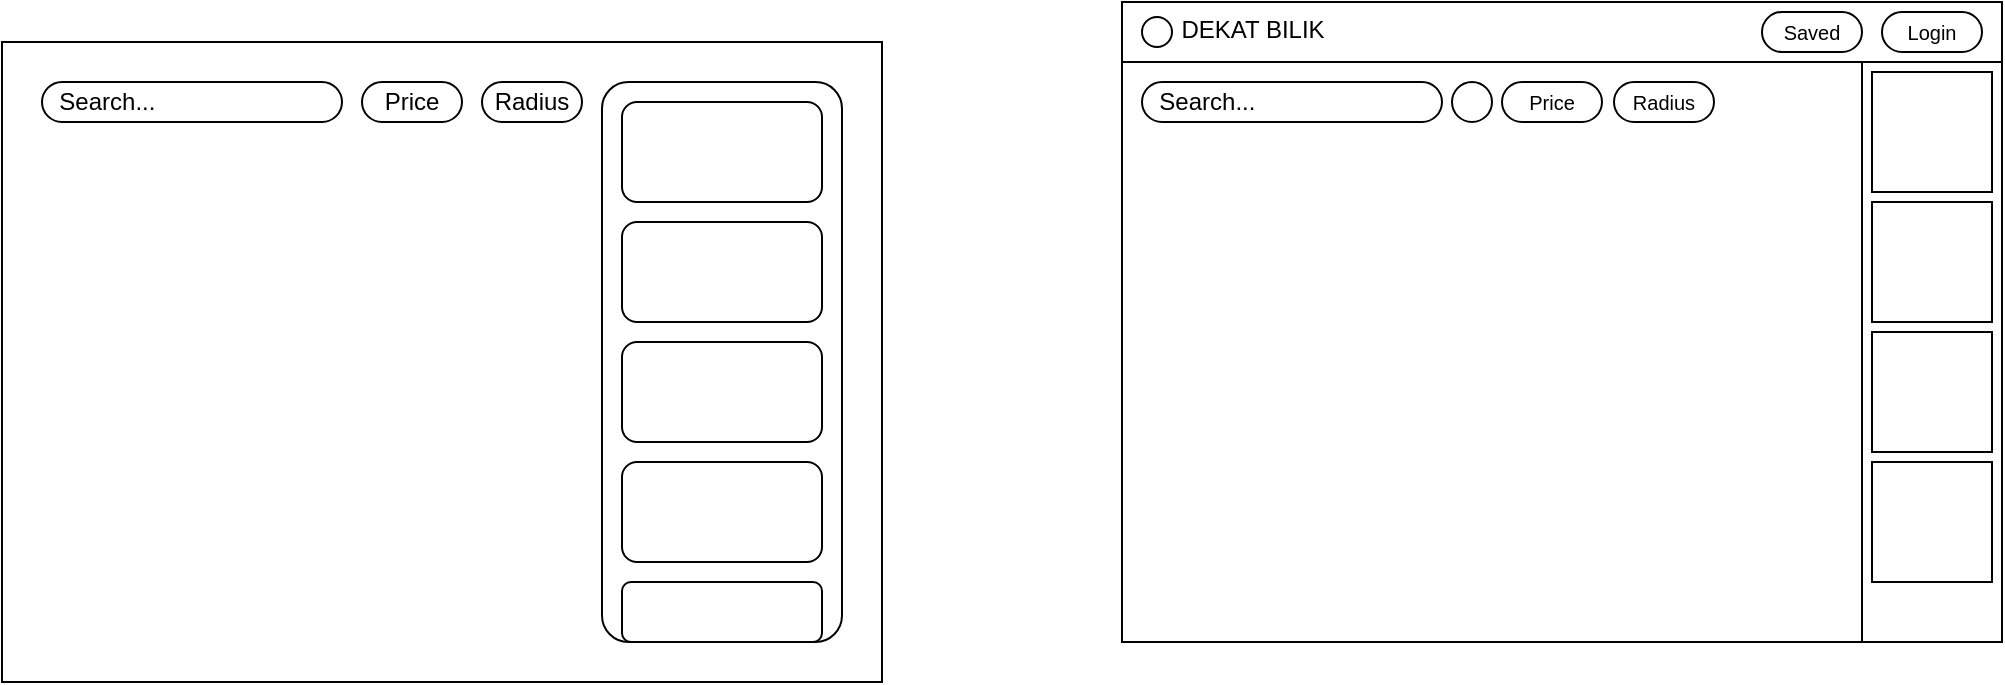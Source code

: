 <mxfile version="28.0.9">
  <diagram name="Page-1" id="rn_7WjOHjOqx-MI5j4iF">
    <mxGraphModel dx="731" dy="391" grid="1" gridSize="10" guides="1" tooltips="1" connect="1" arrows="1" fold="1" page="1" pageScale="1" pageWidth="850" pageHeight="1100" math="0" shadow="0">
      <root>
        <mxCell id="0" />
        <mxCell id="1" parent="0" />
        <mxCell id="qmlK2MABJxRojq-ChtWX-1" value="" style="rounded=1;whiteSpace=wrap;html=1;arcSize=0;" vertex="1" parent="1">
          <mxGeometry x="200" y="220" width="440" height="320" as="geometry" />
        </mxCell>
        <mxCell id="qmlK2MABJxRojq-ChtWX-2" value="" style="rounded=1;whiteSpace=wrap;html=1;arcSize=11;" vertex="1" parent="1">
          <mxGeometry x="500" y="240" width="120" height="280" as="geometry" />
        </mxCell>
        <mxCell id="qmlK2MABJxRojq-ChtWX-7" value="" style="rounded=1;whiteSpace=wrap;html=1;" vertex="1" parent="1">
          <mxGeometry x="510" y="250" width="100" height="50" as="geometry" />
        </mxCell>
        <mxCell id="qmlK2MABJxRojq-ChtWX-8" value="&amp;nbsp; Search..." style="rounded=1;whiteSpace=wrap;html=1;arcSize=50;align=left;" vertex="1" parent="1">
          <mxGeometry x="220" y="240" width="150" height="20" as="geometry" />
        </mxCell>
        <mxCell id="qmlK2MABJxRojq-ChtWX-9" value="Price" style="rounded=1;whiteSpace=wrap;html=1;arcSize=50;" vertex="1" parent="1">
          <mxGeometry x="380" y="240" width="50" height="20" as="geometry" />
        </mxCell>
        <mxCell id="qmlK2MABJxRojq-ChtWX-10" value="&lt;div&gt;Radius&lt;/div&gt;" style="rounded=1;whiteSpace=wrap;html=1;arcSize=50;" vertex="1" parent="1">
          <mxGeometry x="440" y="240" width="50" height="20" as="geometry" />
        </mxCell>
        <mxCell id="qmlK2MABJxRojq-ChtWX-11" value="" style="rounded=1;whiteSpace=wrap;html=1;" vertex="1" parent="1">
          <mxGeometry x="510" y="310" width="100" height="50" as="geometry" />
        </mxCell>
        <mxCell id="qmlK2MABJxRojq-ChtWX-12" value="" style="rounded=1;whiteSpace=wrap;html=1;" vertex="1" parent="1">
          <mxGeometry x="510" y="370" width="100" height="50" as="geometry" />
        </mxCell>
        <mxCell id="qmlK2MABJxRojq-ChtWX-13" value="" style="rounded=1;whiteSpace=wrap;html=1;" vertex="1" parent="1">
          <mxGeometry x="510" y="430" width="100" height="50" as="geometry" />
        </mxCell>
        <mxCell id="qmlK2MABJxRojq-ChtWX-14" value="" style="rounded=1;whiteSpace=wrap;html=1;" vertex="1" parent="1">
          <mxGeometry x="510" y="490" width="100" height="30" as="geometry" />
        </mxCell>
        <mxCell id="qmlK2MABJxRojq-ChtWX-21" value="" style="rounded=1;whiteSpace=wrap;html=1;arcSize=0;" vertex="1" parent="1">
          <mxGeometry x="760" y="200" width="440" height="320" as="geometry" />
        </mxCell>
        <mxCell id="qmlK2MABJxRojq-ChtWX-22" value="" style="rounded=0;whiteSpace=wrap;html=1;" vertex="1" parent="1">
          <mxGeometry x="760" y="200" width="440" height="30" as="geometry" />
        </mxCell>
        <mxCell id="qmlK2MABJxRojq-ChtWX-24" value="" style="rounded=0;whiteSpace=wrap;html=1;" vertex="1" parent="1">
          <mxGeometry x="1130" y="230" width="70" height="290" as="geometry" />
        </mxCell>
        <mxCell id="qmlK2MABJxRojq-ChtWX-25" value="" style="rounded=0;whiteSpace=wrap;html=1;" vertex="1" parent="1">
          <mxGeometry x="1135" y="235" width="60" height="60" as="geometry" />
        </mxCell>
        <mxCell id="qmlK2MABJxRojq-ChtWX-30" value="" style="rounded=0;whiteSpace=wrap;html=1;" vertex="1" parent="1">
          <mxGeometry x="1135" y="300" width="60" height="60" as="geometry" />
        </mxCell>
        <mxCell id="qmlK2MABJxRojq-ChtWX-31" value="" style="rounded=0;whiteSpace=wrap;html=1;" vertex="1" parent="1">
          <mxGeometry x="1135" y="365" width="60" height="60" as="geometry" />
        </mxCell>
        <mxCell id="qmlK2MABJxRojq-ChtWX-32" value="" style="rounded=0;whiteSpace=wrap;html=1;" vertex="1" parent="1">
          <mxGeometry x="1135" y="430" width="60" height="60" as="geometry" />
        </mxCell>
        <mxCell id="qmlK2MABJxRojq-ChtWX-34" value="&amp;nbsp; Search..." style="rounded=1;whiteSpace=wrap;html=1;arcSize=50;align=left;" vertex="1" parent="1">
          <mxGeometry x="770" y="240" width="150" height="20" as="geometry" />
        </mxCell>
        <mxCell id="qmlK2MABJxRojq-ChtWX-35" value="&lt;font style=&quot;font-size: 10px;&quot;&gt;Price&lt;/font&gt;" style="rounded=1;whiteSpace=wrap;html=1;arcSize=50;" vertex="1" parent="1">
          <mxGeometry x="950" y="240" width="50" height="20" as="geometry" />
        </mxCell>
        <mxCell id="qmlK2MABJxRojq-ChtWX-36" value="&lt;div&gt;&lt;font style=&quot;font-size: 10px;&quot;&gt;Radius&lt;/font&gt;&lt;/div&gt;" style="rounded=1;whiteSpace=wrap;html=1;arcSize=50;" vertex="1" parent="1">
          <mxGeometry x="1006" y="240" width="50" height="20" as="geometry" />
        </mxCell>
        <mxCell id="qmlK2MABJxRojq-ChtWX-37" value="&lt;font style=&quot;font-size: 10px;&quot;&gt;Saved&lt;/font&gt;" style="rounded=1;whiteSpace=wrap;html=1;arcSize=50;" vertex="1" parent="1">
          <mxGeometry x="1080" y="205" width="50" height="20" as="geometry" />
        </mxCell>
        <mxCell id="qmlK2MABJxRojq-ChtWX-38" value="&lt;font style=&quot;font-size: 10px;&quot;&gt;Login&lt;/font&gt;" style="rounded=1;whiteSpace=wrap;html=1;arcSize=50;" vertex="1" parent="1">
          <mxGeometry x="1140" y="205" width="50" height="20" as="geometry" />
        </mxCell>
        <mxCell id="qmlK2MABJxRojq-ChtWX-40" value="" style="ellipse;whiteSpace=wrap;html=1;aspect=fixed;" vertex="1" parent="1">
          <mxGeometry x="770" y="207.5" width="15" height="15" as="geometry" />
        </mxCell>
        <mxCell id="qmlK2MABJxRojq-ChtWX-41" value="DEKAT BILIK" style="text;html=1;align=center;verticalAlign=middle;resizable=0;points=[];autosize=1;strokeColor=none;fillColor=none;" vertex="1" parent="1">
          <mxGeometry x="775" y="199" width="100" height="30" as="geometry" />
        </mxCell>
        <mxCell id="qmlK2MABJxRojq-ChtWX-43" value="" style="ellipse;whiteSpace=wrap;html=1;aspect=fixed;" vertex="1" parent="1">
          <mxGeometry x="925" y="240" width="20" height="20" as="geometry" />
        </mxCell>
      </root>
    </mxGraphModel>
  </diagram>
</mxfile>
